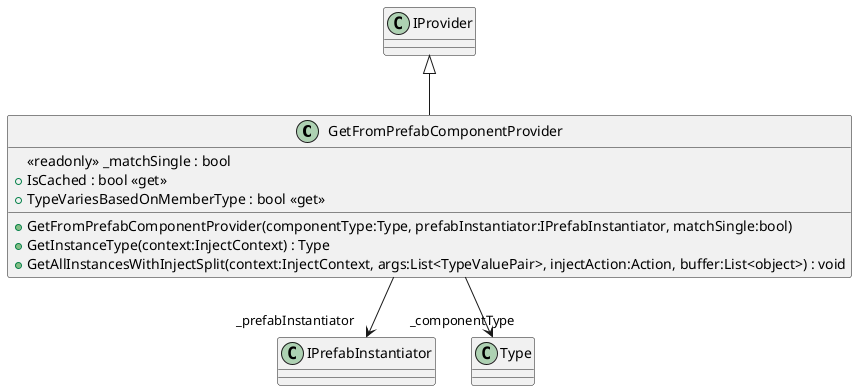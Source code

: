 @startuml
class GetFromPrefabComponentProvider {
    <<readonly>> _matchSingle : bool
    + GetFromPrefabComponentProvider(componentType:Type, prefabInstantiator:IPrefabInstantiator, matchSingle:bool)
    + IsCached : bool <<get>>
    + TypeVariesBasedOnMemberType : bool <<get>>
    + GetInstanceType(context:InjectContext) : Type
    + GetAllInstancesWithInjectSplit(context:InjectContext, args:List<TypeValuePair>, injectAction:Action, buffer:List<object>) : void
}
IProvider <|-- GetFromPrefabComponentProvider
GetFromPrefabComponentProvider --> "_prefabInstantiator" IPrefabInstantiator
GetFromPrefabComponentProvider --> "_componentType" Type
@enduml
